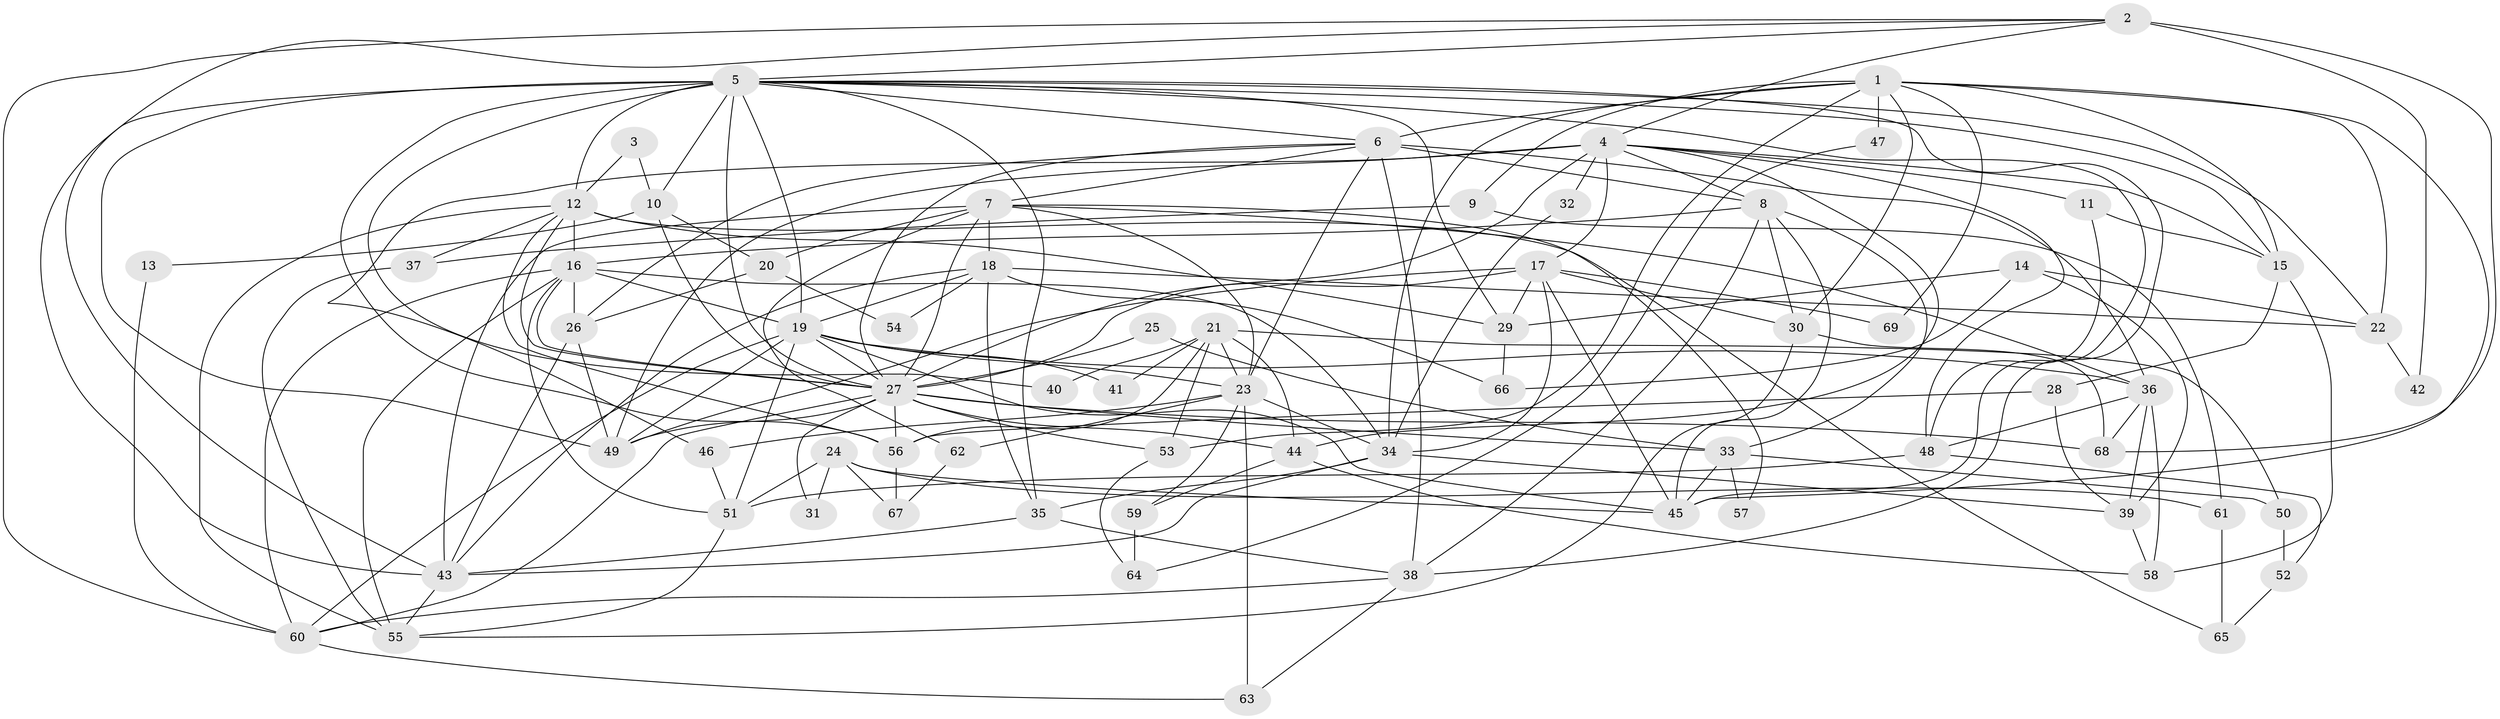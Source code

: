 // original degree distribution, {3: 0.27007299270072993, 2: 0.16058394160583941, 5: 0.21897810218978103, 4: 0.21897810218978103, 6: 0.08759124087591241, 7: 0.021897810218978103, 9: 0.014598540145985401, 12: 0.0072992700729927005}
// Generated by graph-tools (version 1.1) at 2025/35/03/09/25 02:35:58]
// undirected, 69 vertices, 182 edges
graph export_dot {
graph [start="1"]
  node [color=gray90,style=filled];
  1;
  2;
  3;
  4;
  5;
  6;
  7;
  8;
  9;
  10;
  11;
  12;
  13;
  14;
  15;
  16;
  17;
  18;
  19;
  20;
  21;
  22;
  23;
  24;
  25;
  26;
  27;
  28;
  29;
  30;
  31;
  32;
  33;
  34;
  35;
  36;
  37;
  38;
  39;
  40;
  41;
  42;
  43;
  44;
  45;
  46;
  47;
  48;
  49;
  50;
  51;
  52;
  53;
  54;
  55;
  56;
  57;
  58;
  59;
  60;
  61;
  62;
  63;
  64;
  65;
  66;
  67;
  68;
  69;
  1 -- 6 [weight=1.0];
  1 -- 9 [weight=1.0];
  1 -- 15 [weight=1.0];
  1 -- 22 [weight=1.0];
  1 -- 30 [weight=1.0];
  1 -- 34 [weight=1.0];
  1 -- 45 [weight=1.0];
  1 -- 47 [weight=1.0];
  1 -- 53 [weight=2.0];
  1 -- 69 [weight=1.0];
  2 -- 4 [weight=1.0];
  2 -- 5 [weight=1.0];
  2 -- 42 [weight=3.0];
  2 -- 43 [weight=1.0];
  2 -- 60 [weight=1.0];
  2 -- 68 [weight=1.0];
  3 -- 10 [weight=1.0];
  3 -- 12 [weight=1.0];
  4 -- 8 [weight=1.0];
  4 -- 11 [weight=1.0];
  4 -- 15 [weight=1.0];
  4 -- 17 [weight=1.0];
  4 -- 27 [weight=3.0];
  4 -- 32 [weight=1.0];
  4 -- 44 [weight=1.0];
  4 -- 46 [weight=1.0];
  4 -- 48 [weight=1.0];
  4 -- 49 [weight=1.0];
  5 -- 6 [weight=1.0];
  5 -- 10 [weight=2.0];
  5 -- 12 [weight=1.0];
  5 -- 15 [weight=1.0];
  5 -- 19 [weight=1.0];
  5 -- 22 [weight=1.0];
  5 -- 27 [weight=1.0];
  5 -- 29 [weight=1.0];
  5 -- 35 [weight=1.0];
  5 -- 38 [weight=1.0];
  5 -- 40 [weight=1.0];
  5 -- 43 [weight=1.0];
  5 -- 45 [weight=1.0];
  5 -- 49 [weight=1.0];
  5 -- 56 [weight=2.0];
  6 -- 7 [weight=1.0];
  6 -- 8 [weight=2.0];
  6 -- 23 [weight=1.0];
  6 -- 26 [weight=1.0];
  6 -- 27 [weight=1.0];
  6 -- 36 [weight=2.0];
  6 -- 38 [weight=1.0];
  7 -- 18 [weight=1.0];
  7 -- 20 [weight=1.0];
  7 -- 23 [weight=2.0];
  7 -- 27 [weight=2.0];
  7 -- 36 [weight=1.0];
  7 -- 43 [weight=1.0];
  7 -- 57 [weight=1.0];
  7 -- 62 [weight=1.0];
  8 -- 16 [weight=1.0];
  8 -- 30 [weight=1.0];
  8 -- 33 [weight=1.0];
  8 -- 38 [weight=1.0];
  8 -- 45 [weight=1.0];
  9 -- 37 [weight=1.0];
  9 -- 61 [weight=1.0];
  10 -- 13 [weight=2.0];
  10 -- 20 [weight=1.0];
  10 -- 27 [weight=1.0];
  11 -- 15 [weight=1.0];
  11 -- 48 [weight=1.0];
  12 -- 16 [weight=1.0];
  12 -- 27 [weight=1.0];
  12 -- 29 [weight=1.0];
  12 -- 37 [weight=1.0];
  12 -- 55 [weight=1.0];
  12 -- 56 [weight=1.0];
  12 -- 65 [weight=1.0];
  13 -- 60 [weight=1.0];
  14 -- 22 [weight=1.0];
  14 -- 29 [weight=1.0];
  14 -- 39 [weight=1.0];
  14 -- 66 [weight=1.0];
  15 -- 28 [weight=1.0];
  15 -- 58 [weight=1.0];
  16 -- 19 [weight=1.0];
  16 -- 26 [weight=1.0];
  16 -- 27 [weight=2.0];
  16 -- 34 [weight=1.0];
  16 -- 51 [weight=1.0];
  16 -- 55 [weight=1.0];
  16 -- 60 [weight=1.0];
  17 -- 27 [weight=1.0];
  17 -- 29 [weight=1.0];
  17 -- 30 [weight=1.0];
  17 -- 34 [weight=1.0];
  17 -- 45 [weight=2.0];
  17 -- 49 [weight=1.0];
  17 -- 69 [weight=1.0];
  18 -- 19 [weight=3.0];
  18 -- 22 [weight=1.0];
  18 -- 35 [weight=1.0];
  18 -- 43 [weight=1.0];
  18 -- 54 [weight=1.0];
  18 -- 66 [weight=1.0];
  19 -- 23 [weight=1.0];
  19 -- 27 [weight=2.0];
  19 -- 36 [weight=1.0];
  19 -- 41 [weight=1.0];
  19 -- 45 [weight=1.0];
  19 -- 49 [weight=1.0];
  19 -- 51 [weight=1.0];
  19 -- 60 [weight=1.0];
  20 -- 26 [weight=1.0];
  20 -- 54 [weight=1.0];
  21 -- 23 [weight=3.0];
  21 -- 40 [weight=1.0];
  21 -- 41 [weight=1.0];
  21 -- 44 [weight=1.0];
  21 -- 50 [weight=1.0];
  21 -- 53 [weight=1.0];
  21 -- 56 [weight=1.0];
  22 -- 42 [weight=1.0];
  23 -- 34 [weight=1.0];
  23 -- 46 [weight=1.0];
  23 -- 59 [weight=1.0];
  23 -- 62 [weight=1.0];
  23 -- 63 [weight=2.0];
  24 -- 31 [weight=1.0];
  24 -- 45 [weight=1.0];
  24 -- 51 [weight=1.0];
  24 -- 61 [weight=1.0];
  24 -- 67 [weight=1.0];
  25 -- 27 [weight=1.0];
  25 -- 33 [weight=1.0];
  26 -- 43 [weight=1.0];
  26 -- 49 [weight=1.0];
  27 -- 31 [weight=1.0];
  27 -- 33 [weight=1.0];
  27 -- 44 [weight=1.0];
  27 -- 49 [weight=1.0];
  27 -- 53 [weight=1.0];
  27 -- 56 [weight=1.0];
  27 -- 60 [weight=1.0];
  27 -- 68 [weight=1.0];
  28 -- 39 [weight=1.0];
  28 -- 56 [weight=1.0];
  29 -- 66 [weight=1.0];
  30 -- 55 [weight=1.0];
  30 -- 68 [weight=1.0];
  32 -- 34 [weight=1.0];
  33 -- 45 [weight=1.0];
  33 -- 50 [weight=1.0];
  33 -- 57 [weight=1.0];
  34 -- 35 [weight=2.0];
  34 -- 39 [weight=1.0];
  34 -- 43 [weight=1.0];
  35 -- 38 [weight=1.0];
  35 -- 43 [weight=1.0];
  36 -- 39 [weight=1.0];
  36 -- 48 [weight=1.0];
  36 -- 58 [weight=1.0];
  36 -- 68 [weight=1.0];
  37 -- 55 [weight=1.0];
  38 -- 60 [weight=1.0];
  38 -- 63 [weight=1.0];
  39 -- 58 [weight=1.0];
  43 -- 55 [weight=1.0];
  44 -- 58 [weight=1.0];
  44 -- 59 [weight=1.0];
  46 -- 51 [weight=1.0];
  47 -- 64 [weight=1.0];
  48 -- 51 [weight=1.0];
  48 -- 52 [weight=1.0];
  50 -- 52 [weight=1.0];
  51 -- 55 [weight=1.0];
  52 -- 65 [weight=1.0];
  53 -- 64 [weight=1.0];
  56 -- 67 [weight=1.0];
  59 -- 64 [weight=1.0];
  60 -- 63 [weight=1.0];
  61 -- 65 [weight=1.0];
  62 -- 67 [weight=1.0];
}
